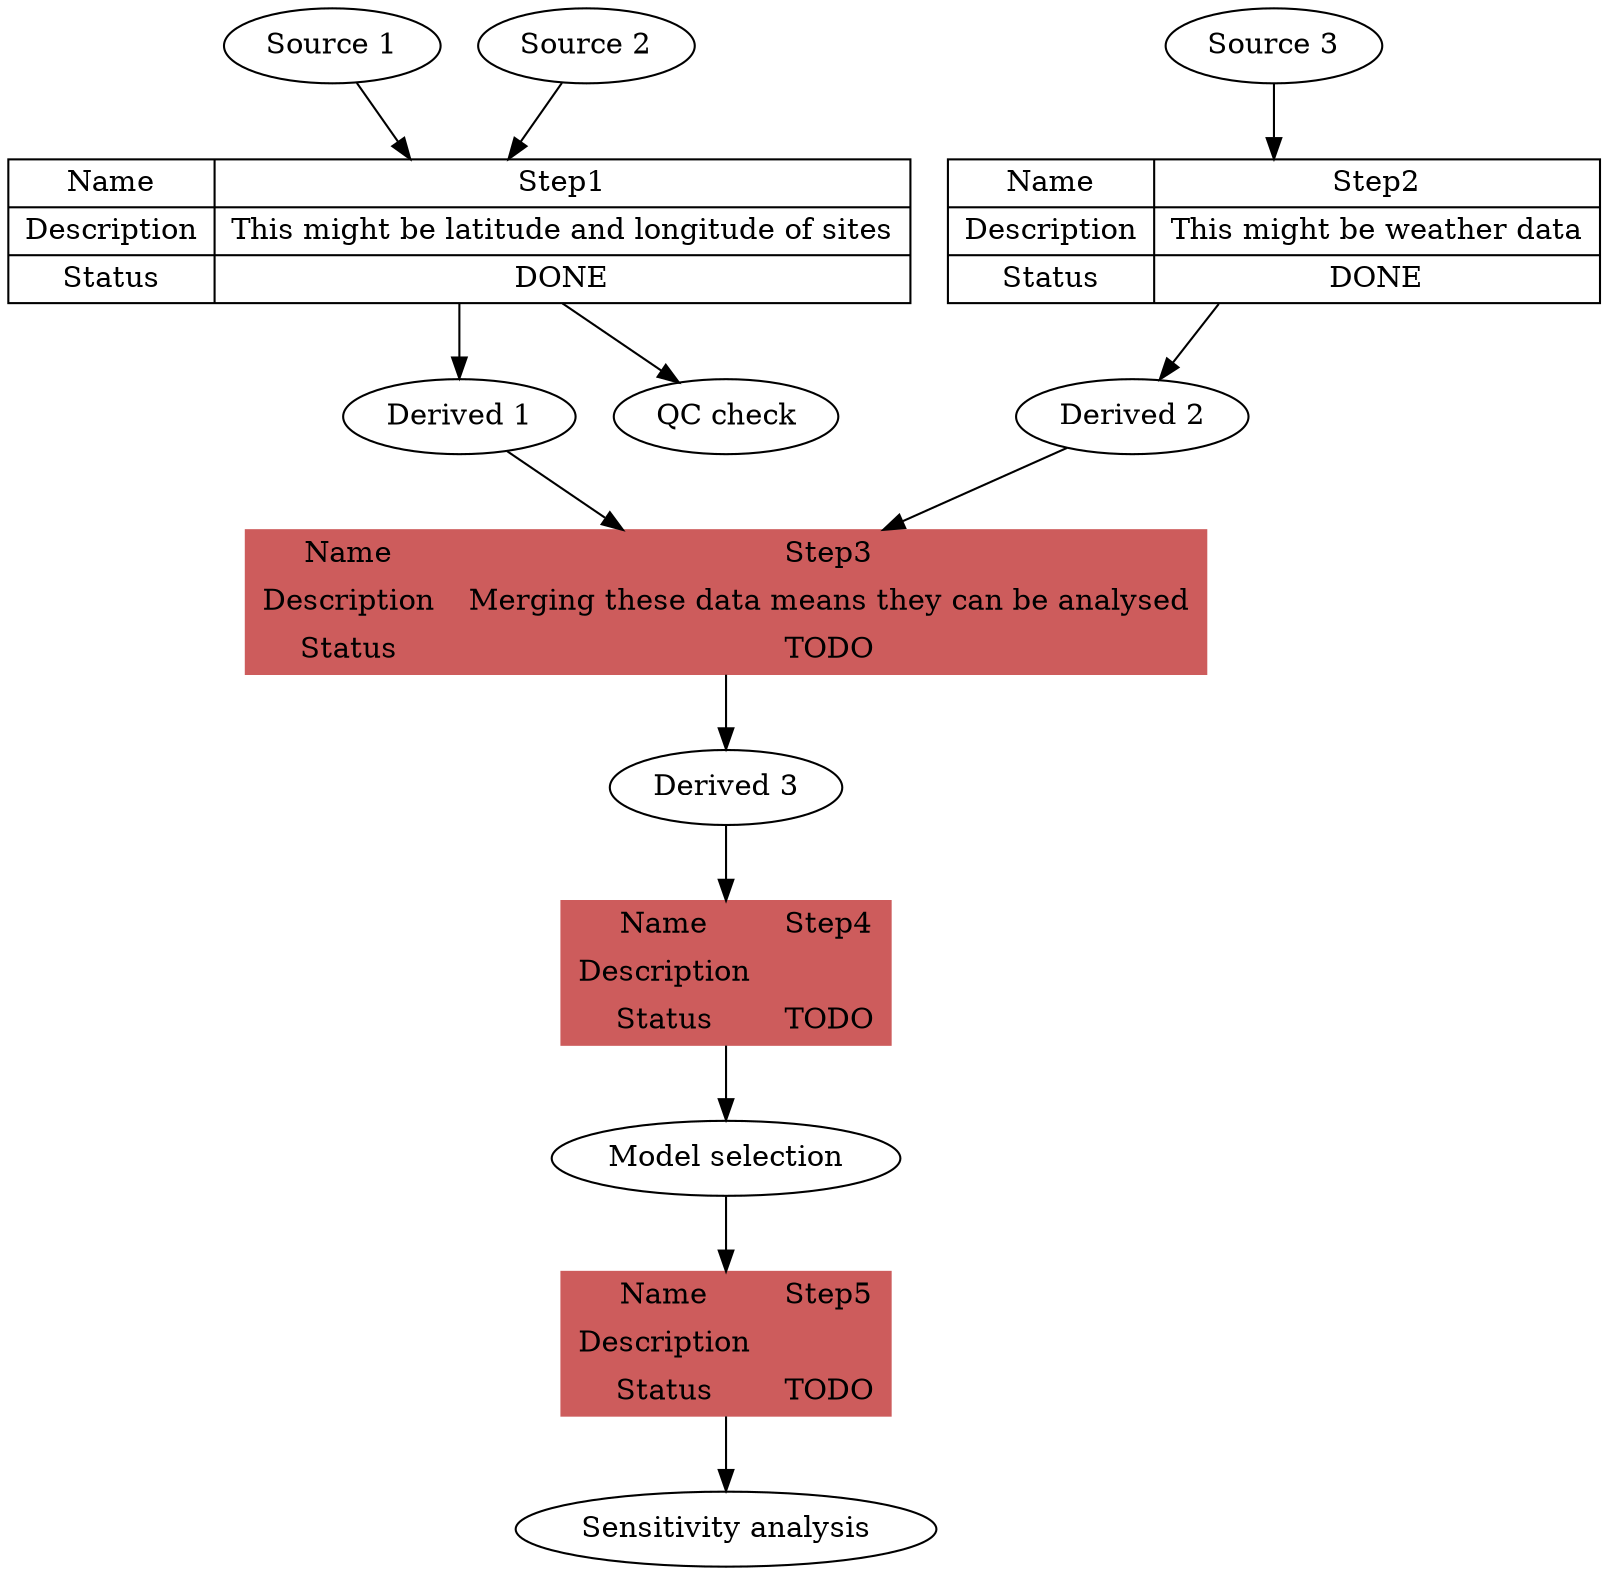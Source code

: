 digraph transformations {

  "Source 1" -> "Step1"
"Source 2" -> "Step1"
"Step1"  [ shape=record, label="{{ { Name | Description | Status } | { Step1 | This might be latitude and longitude of sites | DONE } }}"]
"Step1" -> "Derived 1"
"Step1" -> "QC check"

 
 "Source 3" -> "Step2"
"Step2"  [ shape=record, label="{{ { Name | Description | Status } | { Step2 | This might be weather data | DONE } }}"]
"Step2" -> "Derived 2"

 
 "Derived 1" -> "Step3"
"Derived 2" -> "Step3"
"Step3"  [ shape=record, style = "filled", color="indianred", label="{{ { Name | Description | Status } | { Step3 | Merging these data means they can be analysed | TODO } }}"]
"Step3" -> "Derived 3"

 
 "Derived 3" -> "Step4"
"Step4"  [ shape=record, style = "filled", color="indianred", label="{{ { Name | Description | Status } | { Step4 |  | TODO } }}"]
"Step4" -> "Model selection"

 
 "Model selection" -> "Step5"
"Step5"  [ shape=record, style = "filled", color="indianred", label="{{ { Name | Description | Status } | { Step5 |  | TODO } }}"]
"Step5" -> "Sensitivity analysis"

 
 }
